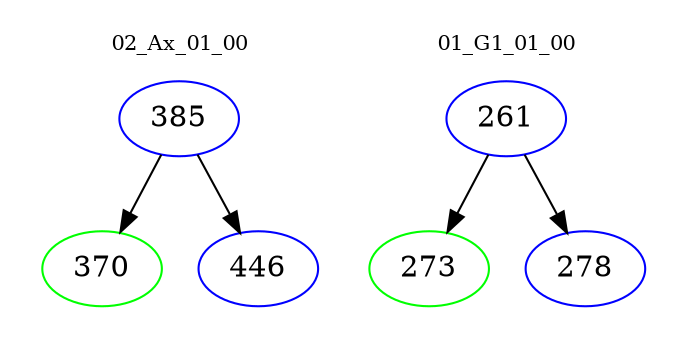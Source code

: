 digraph{
subgraph cluster_0 {
color = white
label = "02_Ax_01_00";
fontsize=10;
T0_385 [label="385", color="blue"]
T0_385 -> T0_370 [color="black"]
T0_370 [label="370", color="green"]
T0_385 -> T0_446 [color="black"]
T0_446 [label="446", color="blue"]
}
subgraph cluster_1 {
color = white
label = "01_G1_01_00";
fontsize=10;
T1_261 [label="261", color="blue"]
T1_261 -> T1_273 [color="black"]
T1_273 [label="273", color="green"]
T1_261 -> T1_278 [color="black"]
T1_278 [label="278", color="blue"]
}
}
